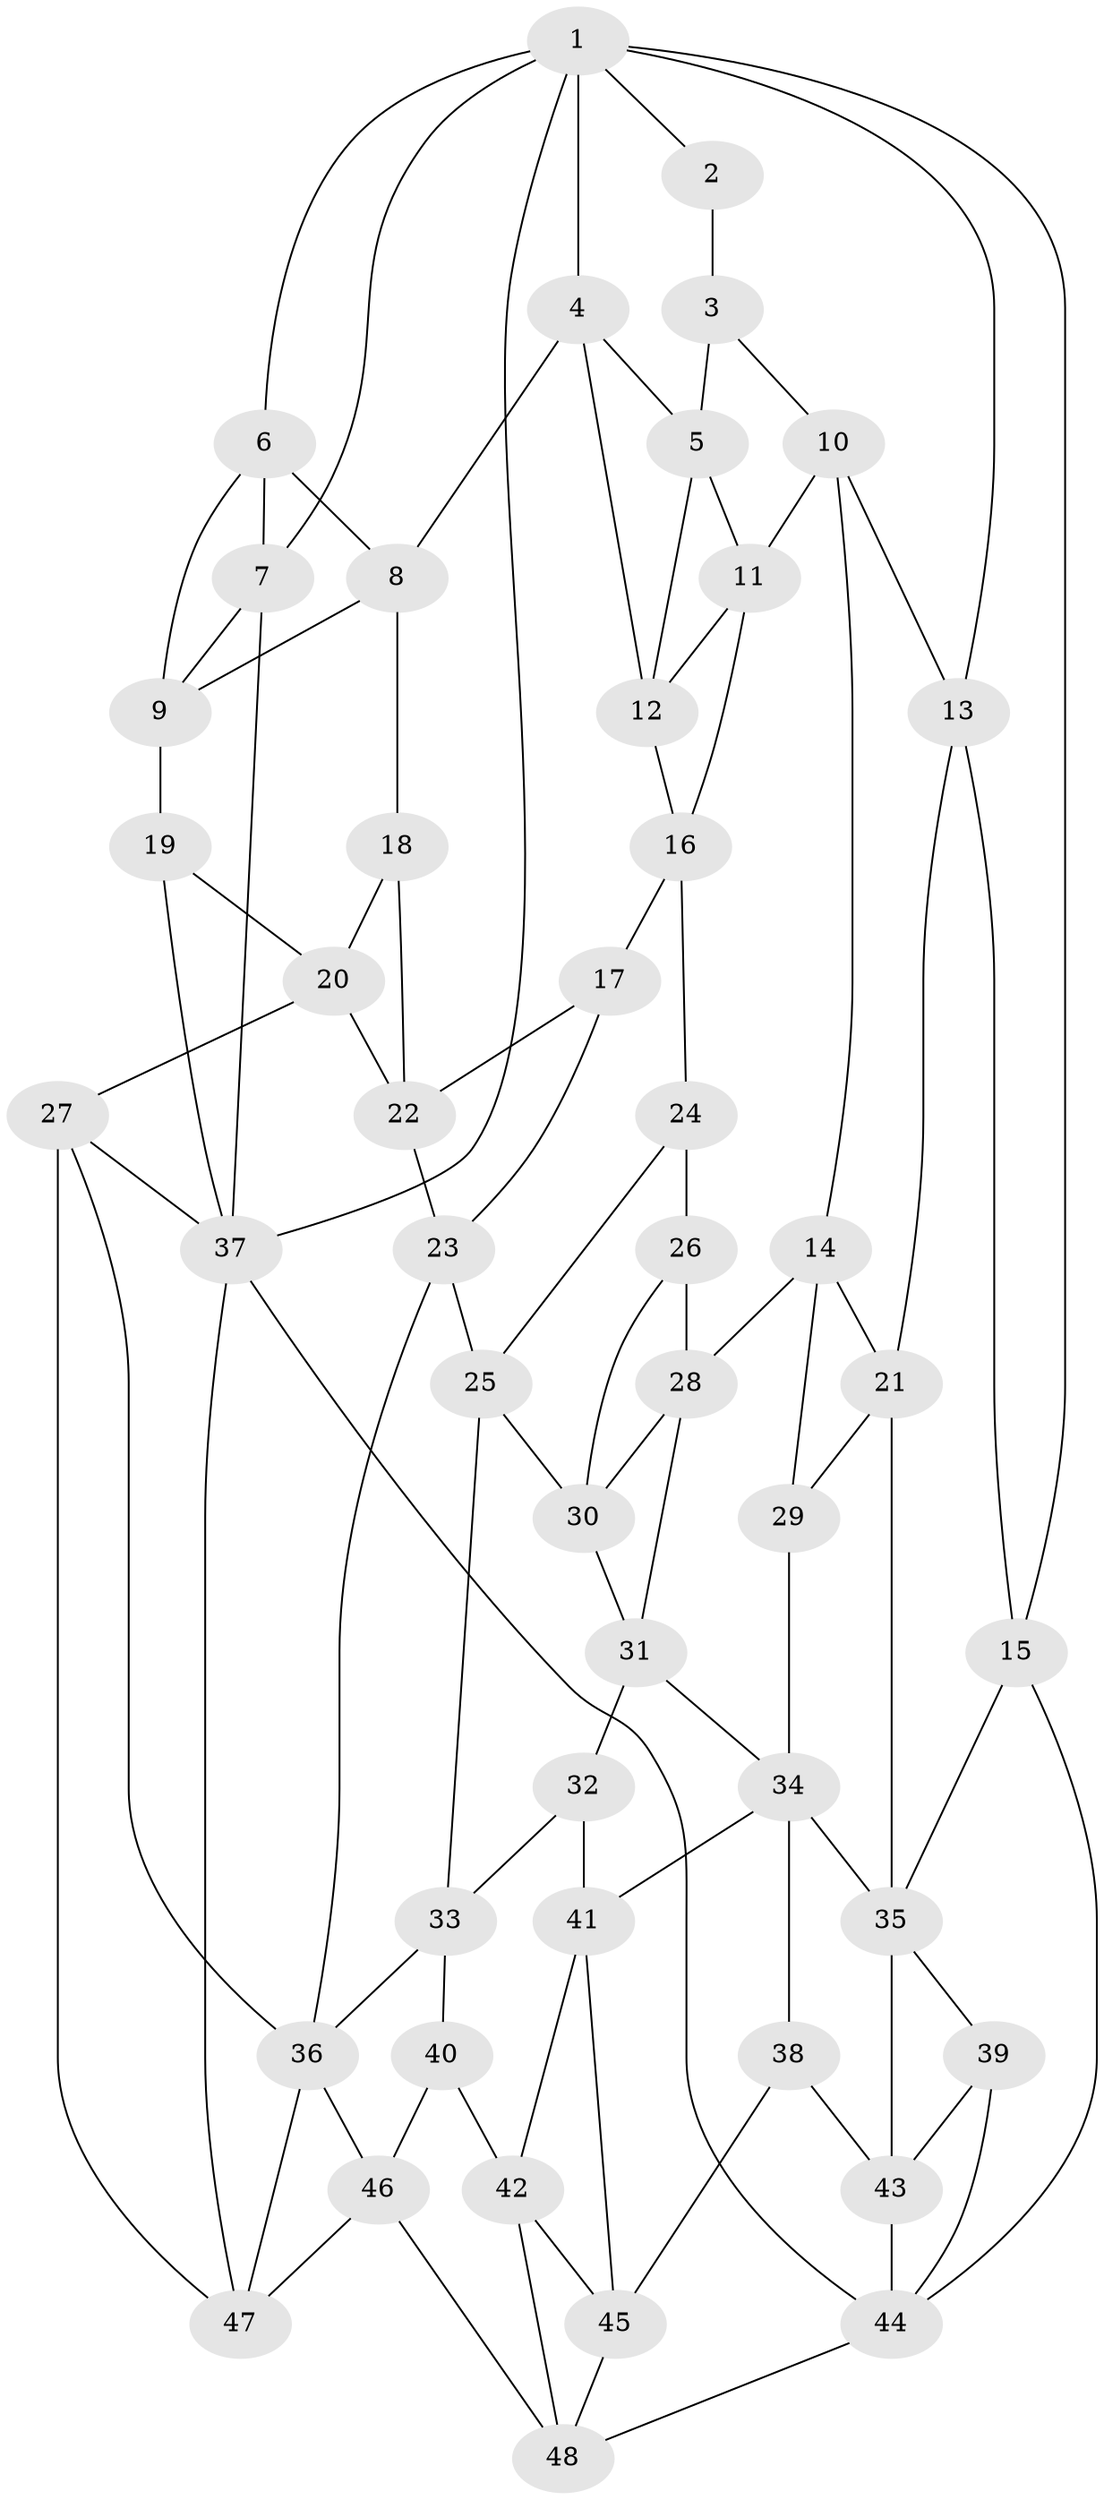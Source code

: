 // original degree distribution, {3: 0.021052631578947368, 6: 0.17894736842105263, 4: 0.21052631578947367, 5: 0.5894736842105263}
// Generated by graph-tools (version 1.1) at 2025/27/03/09/25 03:27:03]
// undirected, 48 vertices, 94 edges
graph export_dot {
graph [start="1"]
  node [color=gray90,style=filled];
  1;
  2;
  3;
  4;
  5;
  6;
  7;
  8;
  9;
  10;
  11;
  12;
  13;
  14;
  15;
  16;
  17;
  18;
  19;
  20;
  21;
  22;
  23;
  24;
  25;
  26;
  27;
  28;
  29;
  30;
  31;
  32;
  33;
  34;
  35;
  36;
  37;
  38;
  39;
  40;
  41;
  42;
  43;
  44;
  45;
  46;
  47;
  48;
  1 -- 2 [weight=1.0];
  1 -- 4 [weight=1.0];
  1 -- 6 [weight=1.0];
  1 -- 7 [weight=1.0];
  1 -- 13 [weight=1.0];
  1 -- 15 [weight=1.0];
  1 -- 37 [weight=1.0];
  2 -- 3 [weight=2.0];
  3 -- 5 [weight=1.0];
  3 -- 10 [weight=1.0];
  4 -- 5 [weight=1.0];
  4 -- 8 [weight=1.0];
  4 -- 12 [weight=1.0];
  5 -- 11 [weight=1.0];
  5 -- 12 [weight=1.0];
  6 -- 7 [weight=1.0];
  6 -- 8 [weight=1.0];
  6 -- 9 [weight=1.0];
  7 -- 9 [weight=1.0];
  7 -- 37 [weight=1.0];
  8 -- 9 [weight=1.0];
  8 -- 18 [weight=1.0];
  9 -- 19 [weight=1.0];
  10 -- 11 [weight=1.0];
  10 -- 13 [weight=1.0];
  10 -- 14 [weight=1.0];
  11 -- 12 [weight=1.0];
  11 -- 16 [weight=1.0];
  12 -- 16 [weight=1.0];
  13 -- 15 [weight=1.0];
  13 -- 21 [weight=1.0];
  14 -- 21 [weight=1.0];
  14 -- 28 [weight=1.0];
  14 -- 29 [weight=1.0];
  15 -- 35 [weight=1.0];
  15 -- 44 [weight=1.0];
  16 -- 17 [weight=1.0];
  16 -- 24 [weight=1.0];
  17 -- 22 [weight=1.0];
  17 -- 23 [weight=1.0];
  18 -- 20 [weight=1.0];
  18 -- 22 [weight=1.0];
  19 -- 20 [weight=1.0];
  19 -- 37 [weight=1.0];
  20 -- 22 [weight=1.0];
  20 -- 27 [weight=1.0];
  21 -- 29 [weight=1.0];
  21 -- 35 [weight=1.0];
  22 -- 23 [weight=1.0];
  23 -- 25 [weight=1.0];
  23 -- 36 [weight=1.0];
  24 -- 25 [weight=1.0];
  24 -- 26 [weight=2.0];
  25 -- 30 [weight=1.0];
  25 -- 33 [weight=1.0];
  26 -- 28 [weight=1.0];
  26 -- 30 [weight=1.0];
  27 -- 36 [weight=1.0];
  27 -- 37 [weight=1.0];
  27 -- 47 [weight=1.0];
  28 -- 30 [weight=1.0];
  28 -- 31 [weight=1.0];
  29 -- 34 [weight=2.0];
  30 -- 31 [weight=1.0];
  31 -- 32 [weight=1.0];
  31 -- 34 [weight=1.0];
  32 -- 33 [weight=1.0];
  32 -- 41 [weight=1.0];
  33 -- 36 [weight=1.0];
  33 -- 40 [weight=1.0];
  34 -- 35 [weight=1.0];
  34 -- 38 [weight=1.0];
  34 -- 41 [weight=1.0];
  35 -- 39 [weight=1.0];
  35 -- 43 [weight=1.0];
  36 -- 46 [weight=1.0];
  36 -- 47 [weight=1.0];
  37 -- 44 [weight=1.0];
  37 -- 47 [weight=1.0];
  38 -- 43 [weight=1.0];
  38 -- 45 [weight=1.0];
  39 -- 43 [weight=1.0];
  39 -- 44 [weight=1.0];
  40 -- 42 [weight=1.0];
  40 -- 46 [weight=1.0];
  41 -- 42 [weight=1.0];
  41 -- 45 [weight=1.0];
  42 -- 45 [weight=1.0];
  42 -- 48 [weight=1.0];
  43 -- 44 [weight=1.0];
  44 -- 48 [weight=1.0];
  45 -- 48 [weight=1.0];
  46 -- 47 [weight=1.0];
  46 -- 48 [weight=1.0];
}

